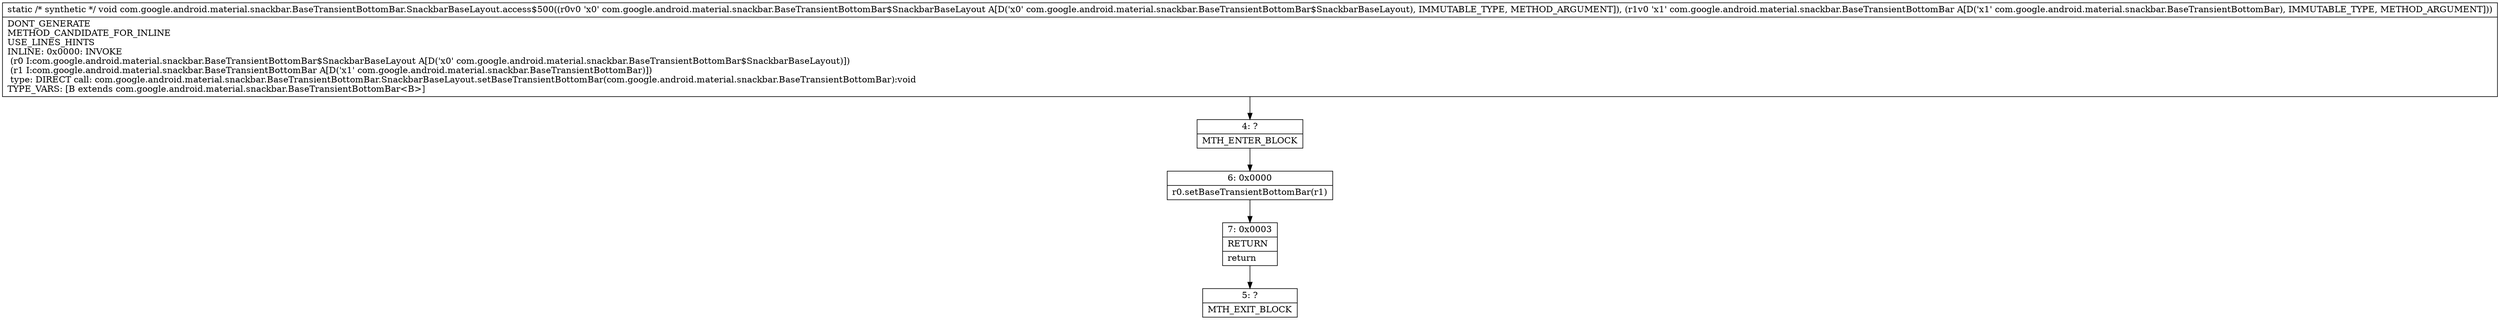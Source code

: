 digraph "CFG forcom.google.android.material.snackbar.BaseTransientBottomBar.SnackbarBaseLayout.access$500(Lcom\/google\/android\/material\/snackbar\/BaseTransientBottomBar$SnackbarBaseLayout;Lcom\/google\/android\/material\/snackbar\/BaseTransientBottomBar;)V" {
Node_4 [shape=record,label="{4\:\ ?|MTH_ENTER_BLOCK\l}"];
Node_6 [shape=record,label="{6\:\ 0x0000|r0.setBaseTransientBottomBar(r1)\l}"];
Node_7 [shape=record,label="{7\:\ 0x0003|RETURN\l|return\l}"];
Node_5 [shape=record,label="{5\:\ ?|MTH_EXIT_BLOCK\l}"];
MethodNode[shape=record,label="{static \/* synthetic *\/ void com.google.android.material.snackbar.BaseTransientBottomBar.SnackbarBaseLayout.access$500((r0v0 'x0' com.google.android.material.snackbar.BaseTransientBottomBar$SnackbarBaseLayout A[D('x0' com.google.android.material.snackbar.BaseTransientBottomBar$SnackbarBaseLayout), IMMUTABLE_TYPE, METHOD_ARGUMENT]), (r1v0 'x1' com.google.android.material.snackbar.BaseTransientBottomBar A[D('x1' com.google.android.material.snackbar.BaseTransientBottomBar), IMMUTABLE_TYPE, METHOD_ARGUMENT]))  | DONT_GENERATE\lMETHOD_CANDIDATE_FOR_INLINE\lUSE_LINES_HINTS\lINLINE: 0x0000: INVOKE  \l  (r0 I:com.google.android.material.snackbar.BaseTransientBottomBar$SnackbarBaseLayout A[D('x0' com.google.android.material.snackbar.BaseTransientBottomBar$SnackbarBaseLayout)])\l  (r1 I:com.google.android.material.snackbar.BaseTransientBottomBar A[D('x1' com.google.android.material.snackbar.BaseTransientBottomBar)])\l type: DIRECT call: com.google.android.material.snackbar.BaseTransientBottomBar.SnackbarBaseLayout.setBaseTransientBottomBar(com.google.android.material.snackbar.BaseTransientBottomBar):void\lTYPE_VARS: [B extends com.google.android.material.snackbar.BaseTransientBottomBar\<B\>]\l}"];
MethodNode -> Node_4;Node_4 -> Node_6;
Node_6 -> Node_7;
Node_7 -> Node_5;
}

